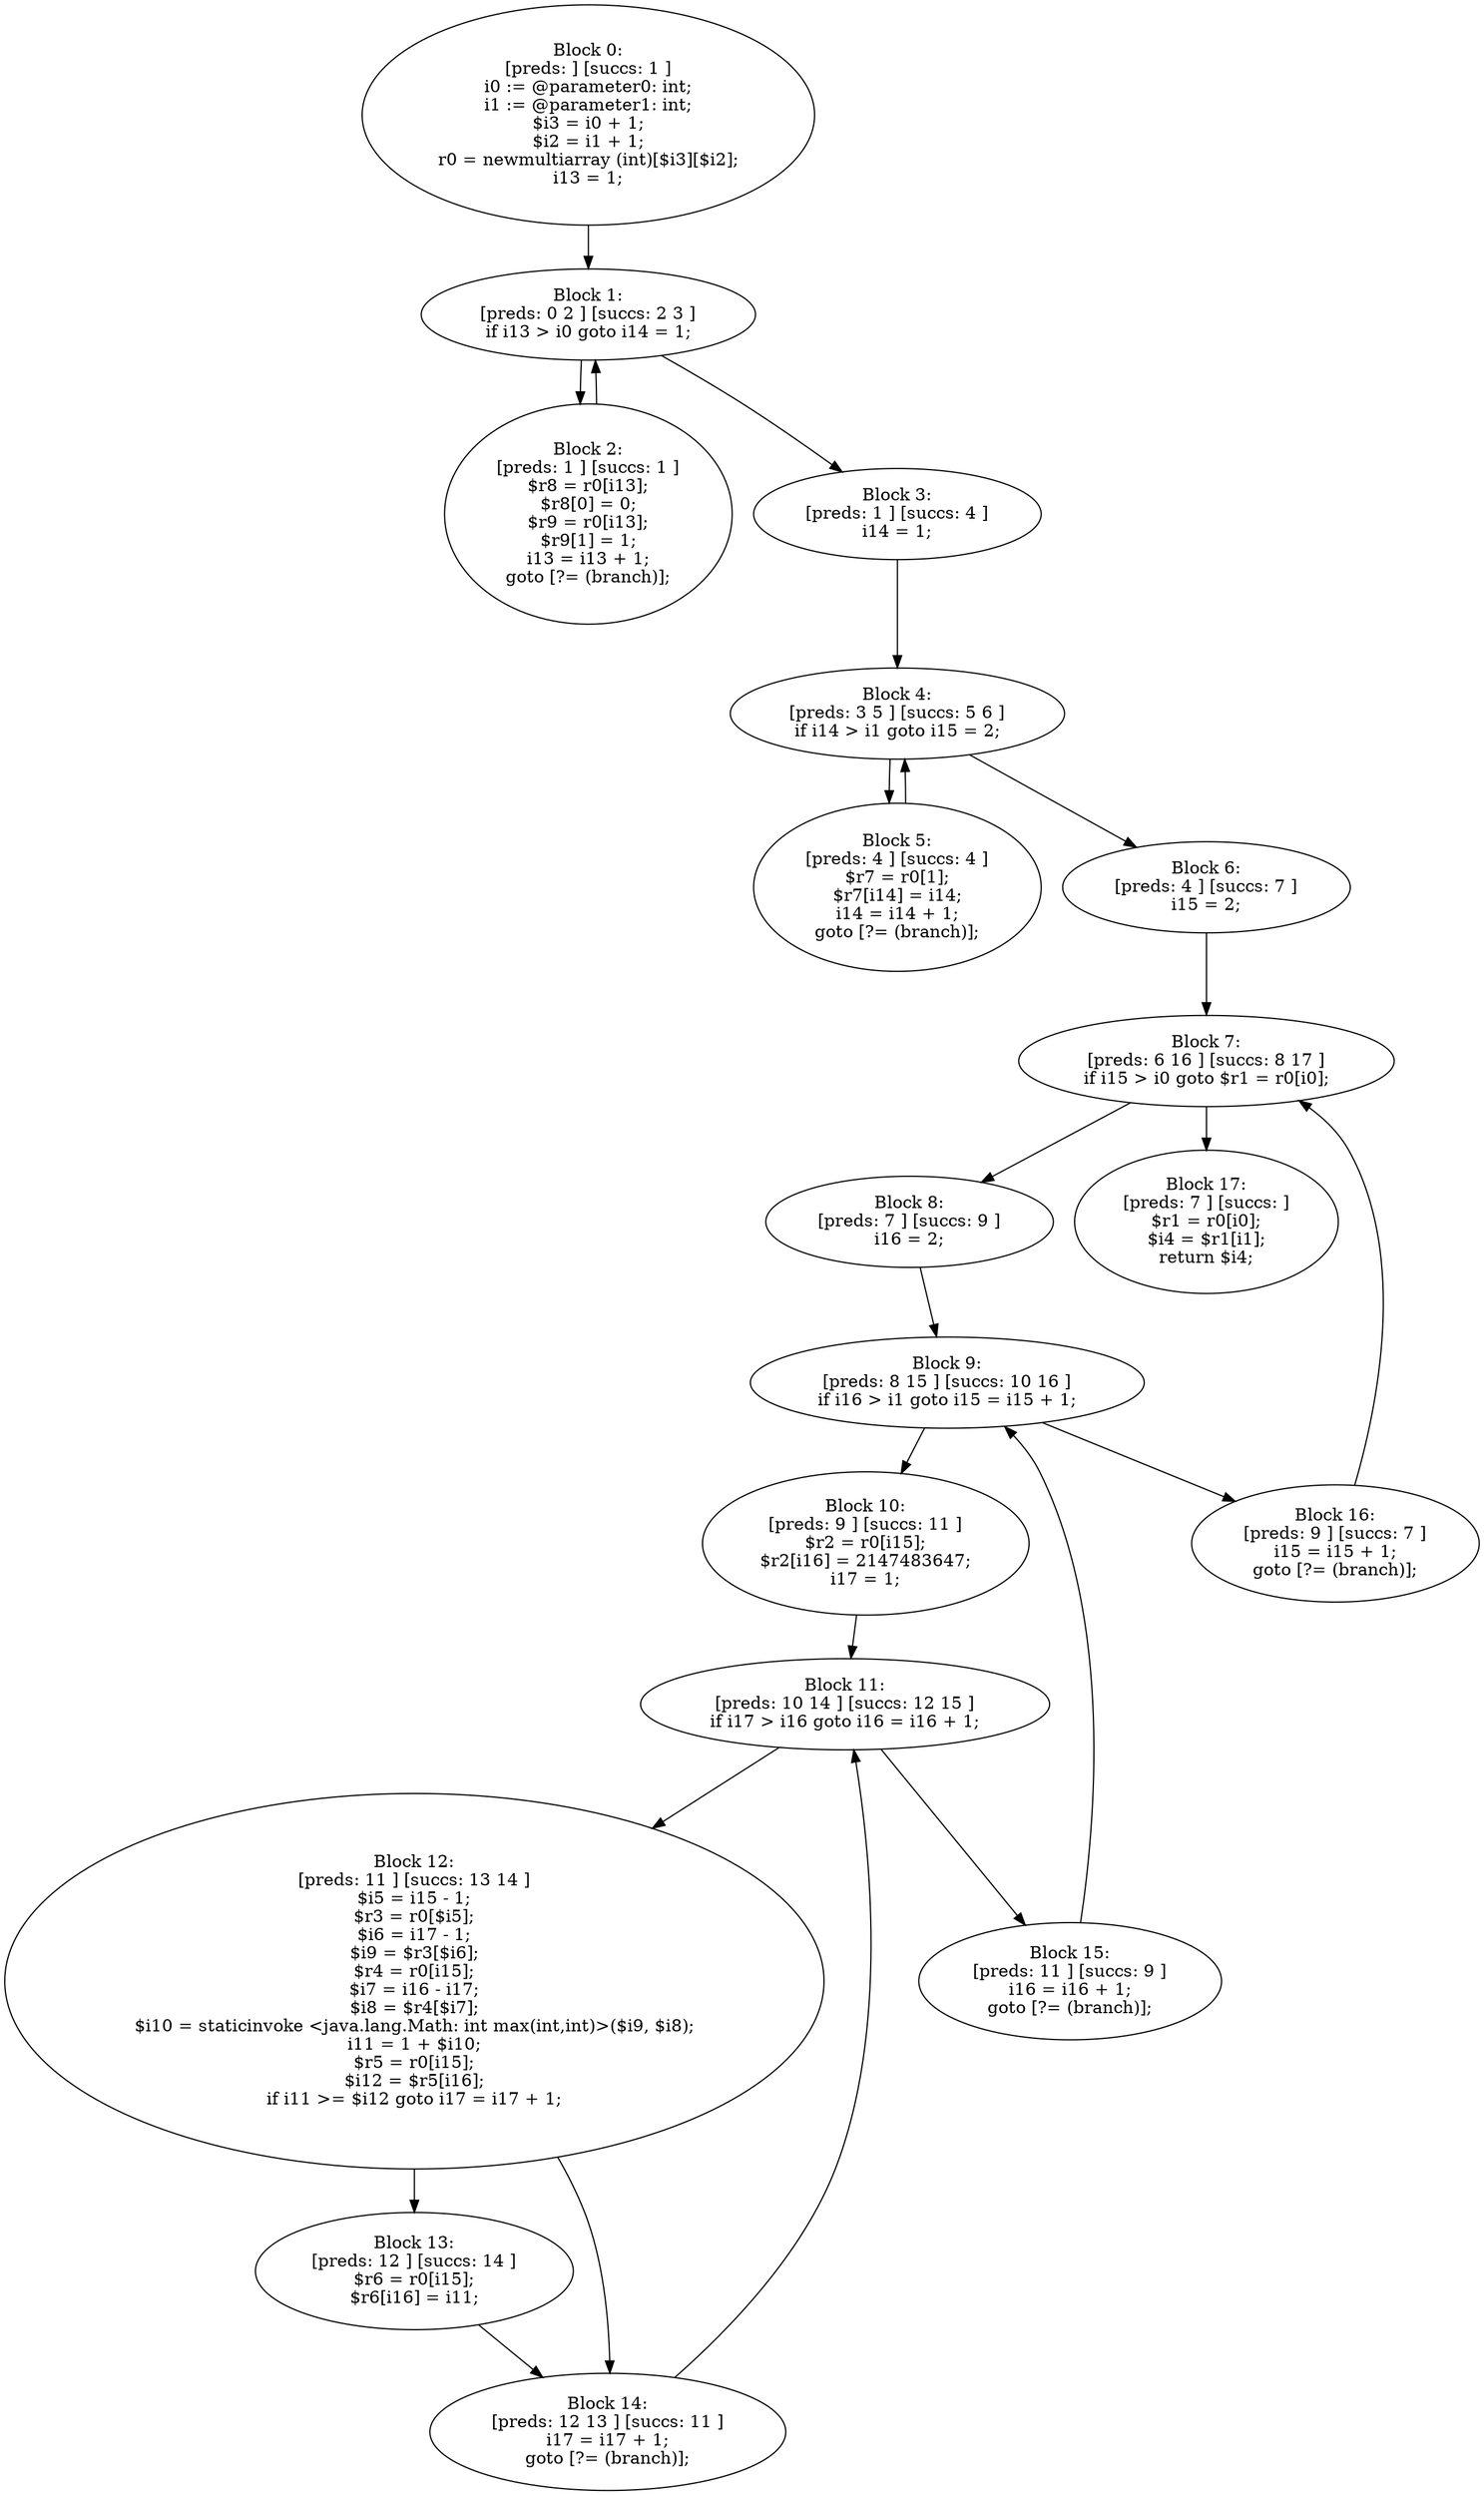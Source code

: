 digraph "unitGraph" {
    "Block 0:
[preds: ] [succs: 1 ]
i0 := @parameter0: int;
i1 := @parameter1: int;
$i3 = i0 + 1;
$i2 = i1 + 1;
r0 = newmultiarray (int)[$i3][$i2];
i13 = 1;
"
    "Block 1:
[preds: 0 2 ] [succs: 2 3 ]
if i13 > i0 goto i14 = 1;
"
    "Block 2:
[preds: 1 ] [succs: 1 ]
$r8 = r0[i13];
$r8[0] = 0;
$r9 = r0[i13];
$r9[1] = 1;
i13 = i13 + 1;
goto [?= (branch)];
"
    "Block 3:
[preds: 1 ] [succs: 4 ]
i14 = 1;
"
    "Block 4:
[preds: 3 5 ] [succs: 5 6 ]
if i14 > i1 goto i15 = 2;
"
    "Block 5:
[preds: 4 ] [succs: 4 ]
$r7 = r0[1];
$r7[i14] = i14;
i14 = i14 + 1;
goto [?= (branch)];
"
    "Block 6:
[preds: 4 ] [succs: 7 ]
i15 = 2;
"
    "Block 7:
[preds: 6 16 ] [succs: 8 17 ]
if i15 > i0 goto $r1 = r0[i0];
"
    "Block 8:
[preds: 7 ] [succs: 9 ]
i16 = 2;
"
    "Block 9:
[preds: 8 15 ] [succs: 10 16 ]
if i16 > i1 goto i15 = i15 + 1;
"
    "Block 10:
[preds: 9 ] [succs: 11 ]
$r2 = r0[i15];
$r2[i16] = 2147483647;
i17 = 1;
"
    "Block 11:
[preds: 10 14 ] [succs: 12 15 ]
if i17 > i16 goto i16 = i16 + 1;
"
    "Block 12:
[preds: 11 ] [succs: 13 14 ]
$i5 = i15 - 1;
$r3 = r0[$i5];
$i6 = i17 - 1;
$i9 = $r3[$i6];
$r4 = r0[i15];
$i7 = i16 - i17;
$i8 = $r4[$i7];
$i10 = staticinvoke <java.lang.Math: int max(int,int)>($i9, $i8);
i11 = 1 + $i10;
$r5 = r0[i15];
$i12 = $r5[i16];
if i11 >= $i12 goto i17 = i17 + 1;
"
    "Block 13:
[preds: 12 ] [succs: 14 ]
$r6 = r0[i15];
$r6[i16] = i11;
"
    "Block 14:
[preds: 12 13 ] [succs: 11 ]
i17 = i17 + 1;
goto [?= (branch)];
"
    "Block 15:
[preds: 11 ] [succs: 9 ]
i16 = i16 + 1;
goto [?= (branch)];
"
    "Block 16:
[preds: 9 ] [succs: 7 ]
i15 = i15 + 1;
goto [?= (branch)];
"
    "Block 17:
[preds: 7 ] [succs: ]
$r1 = r0[i0];
$i4 = $r1[i1];
return $i4;
"
    "Block 0:
[preds: ] [succs: 1 ]
i0 := @parameter0: int;
i1 := @parameter1: int;
$i3 = i0 + 1;
$i2 = i1 + 1;
r0 = newmultiarray (int)[$i3][$i2];
i13 = 1;
"->"Block 1:
[preds: 0 2 ] [succs: 2 3 ]
if i13 > i0 goto i14 = 1;
";
    "Block 1:
[preds: 0 2 ] [succs: 2 3 ]
if i13 > i0 goto i14 = 1;
"->"Block 2:
[preds: 1 ] [succs: 1 ]
$r8 = r0[i13];
$r8[0] = 0;
$r9 = r0[i13];
$r9[1] = 1;
i13 = i13 + 1;
goto [?= (branch)];
";
    "Block 1:
[preds: 0 2 ] [succs: 2 3 ]
if i13 > i0 goto i14 = 1;
"->"Block 3:
[preds: 1 ] [succs: 4 ]
i14 = 1;
";
    "Block 2:
[preds: 1 ] [succs: 1 ]
$r8 = r0[i13];
$r8[0] = 0;
$r9 = r0[i13];
$r9[1] = 1;
i13 = i13 + 1;
goto [?= (branch)];
"->"Block 1:
[preds: 0 2 ] [succs: 2 3 ]
if i13 > i0 goto i14 = 1;
";
    "Block 3:
[preds: 1 ] [succs: 4 ]
i14 = 1;
"->"Block 4:
[preds: 3 5 ] [succs: 5 6 ]
if i14 > i1 goto i15 = 2;
";
    "Block 4:
[preds: 3 5 ] [succs: 5 6 ]
if i14 > i1 goto i15 = 2;
"->"Block 5:
[preds: 4 ] [succs: 4 ]
$r7 = r0[1];
$r7[i14] = i14;
i14 = i14 + 1;
goto [?= (branch)];
";
    "Block 4:
[preds: 3 5 ] [succs: 5 6 ]
if i14 > i1 goto i15 = 2;
"->"Block 6:
[preds: 4 ] [succs: 7 ]
i15 = 2;
";
    "Block 5:
[preds: 4 ] [succs: 4 ]
$r7 = r0[1];
$r7[i14] = i14;
i14 = i14 + 1;
goto [?= (branch)];
"->"Block 4:
[preds: 3 5 ] [succs: 5 6 ]
if i14 > i1 goto i15 = 2;
";
    "Block 6:
[preds: 4 ] [succs: 7 ]
i15 = 2;
"->"Block 7:
[preds: 6 16 ] [succs: 8 17 ]
if i15 > i0 goto $r1 = r0[i0];
";
    "Block 7:
[preds: 6 16 ] [succs: 8 17 ]
if i15 > i0 goto $r1 = r0[i0];
"->"Block 8:
[preds: 7 ] [succs: 9 ]
i16 = 2;
";
    "Block 7:
[preds: 6 16 ] [succs: 8 17 ]
if i15 > i0 goto $r1 = r0[i0];
"->"Block 17:
[preds: 7 ] [succs: ]
$r1 = r0[i0];
$i4 = $r1[i1];
return $i4;
";
    "Block 8:
[preds: 7 ] [succs: 9 ]
i16 = 2;
"->"Block 9:
[preds: 8 15 ] [succs: 10 16 ]
if i16 > i1 goto i15 = i15 + 1;
";
    "Block 9:
[preds: 8 15 ] [succs: 10 16 ]
if i16 > i1 goto i15 = i15 + 1;
"->"Block 10:
[preds: 9 ] [succs: 11 ]
$r2 = r0[i15];
$r2[i16] = 2147483647;
i17 = 1;
";
    "Block 9:
[preds: 8 15 ] [succs: 10 16 ]
if i16 > i1 goto i15 = i15 + 1;
"->"Block 16:
[preds: 9 ] [succs: 7 ]
i15 = i15 + 1;
goto [?= (branch)];
";
    "Block 10:
[preds: 9 ] [succs: 11 ]
$r2 = r0[i15];
$r2[i16] = 2147483647;
i17 = 1;
"->"Block 11:
[preds: 10 14 ] [succs: 12 15 ]
if i17 > i16 goto i16 = i16 + 1;
";
    "Block 11:
[preds: 10 14 ] [succs: 12 15 ]
if i17 > i16 goto i16 = i16 + 1;
"->"Block 12:
[preds: 11 ] [succs: 13 14 ]
$i5 = i15 - 1;
$r3 = r0[$i5];
$i6 = i17 - 1;
$i9 = $r3[$i6];
$r4 = r0[i15];
$i7 = i16 - i17;
$i8 = $r4[$i7];
$i10 = staticinvoke <java.lang.Math: int max(int,int)>($i9, $i8);
i11 = 1 + $i10;
$r5 = r0[i15];
$i12 = $r5[i16];
if i11 >= $i12 goto i17 = i17 + 1;
";
    "Block 11:
[preds: 10 14 ] [succs: 12 15 ]
if i17 > i16 goto i16 = i16 + 1;
"->"Block 15:
[preds: 11 ] [succs: 9 ]
i16 = i16 + 1;
goto [?= (branch)];
";
    "Block 12:
[preds: 11 ] [succs: 13 14 ]
$i5 = i15 - 1;
$r3 = r0[$i5];
$i6 = i17 - 1;
$i9 = $r3[$i6];
$r4 = r0[i15];
$i7 = i16 - i17;
$i8 = $r4[$i7];
$i10 = staticinvoke <java.lang.Math: int max(int,int)>($i9, $i8);
i11 = 1 + $i10;
$r5 = r0[i15];
$i12 = $r5[i16];
if i11 >= $i12 goto i17 = i17 + 1;
"->"Block 13:
[preds: 12 ] [succs: 14 ]
$r6 = r0[i15];
$r6[i16] = i11;
";
    "Block 12:
[preds: 11 ] [succs: 13 14 ]
$i5 = i15 - 1;
$r3 = r0[$i5];
$i6 = i17 - 1;
$i9 = $r3[$i6];
$r4 = r0[i15];
$i7 = i16 - i17;
$i8 = $r4[$i7];
$i10 = staticinvoke <java.lang.Math: int max(int,int)>($i9, $i8);
i11 = 1 + $i10;
$r5 = r0[i15];
$i12 = $r5[i16];
if i11 >= $i12 goto i17 = i17 + 1;
"->"Block 14:
[preds: 12 13 ] [succs: 11 ]
i17 = i17 + 1;
goto [?= (branch)];
";
    "Block 13:
[preds: 12 ] [succs: 14 ]
$r6 = r0[i15];
$r6[i16] = i11;
"->"Block 14:
[preds: 12 13 ] [succs: 11 ]
i17 = i17 + 1;
goto [?= (branch)];
";
    "Block 14:
[preds: 12 13 ] [succs: 11 ]
i17 = i17 + 1;
goto [?= (branch)];
"->"Block 11:
[preds: 10 14 ] [succs: 12 15 ]
if i17 > i16 goto i16 = i16 + 1;
";
    "Block 15:
[preds: 11 ] [succs: 9 ]
i16 = i16 + 1;
goto [?= (branch)];
"->"Block 9:
[preds: 8 15 ] [succs: 10 16 ]
if i16 > i1 goto i15 = i15 + 1;
";
    "Block 16:
[preds: 9 ] [succs: 7 ]
i15 = i15 + 1;
goto [?= (branch)];
"->"Block 7:
[preds: 6 16 ] [succs: 8 17 ]
if i15 > i0 goto $r1 = r0[i0];
";
}
